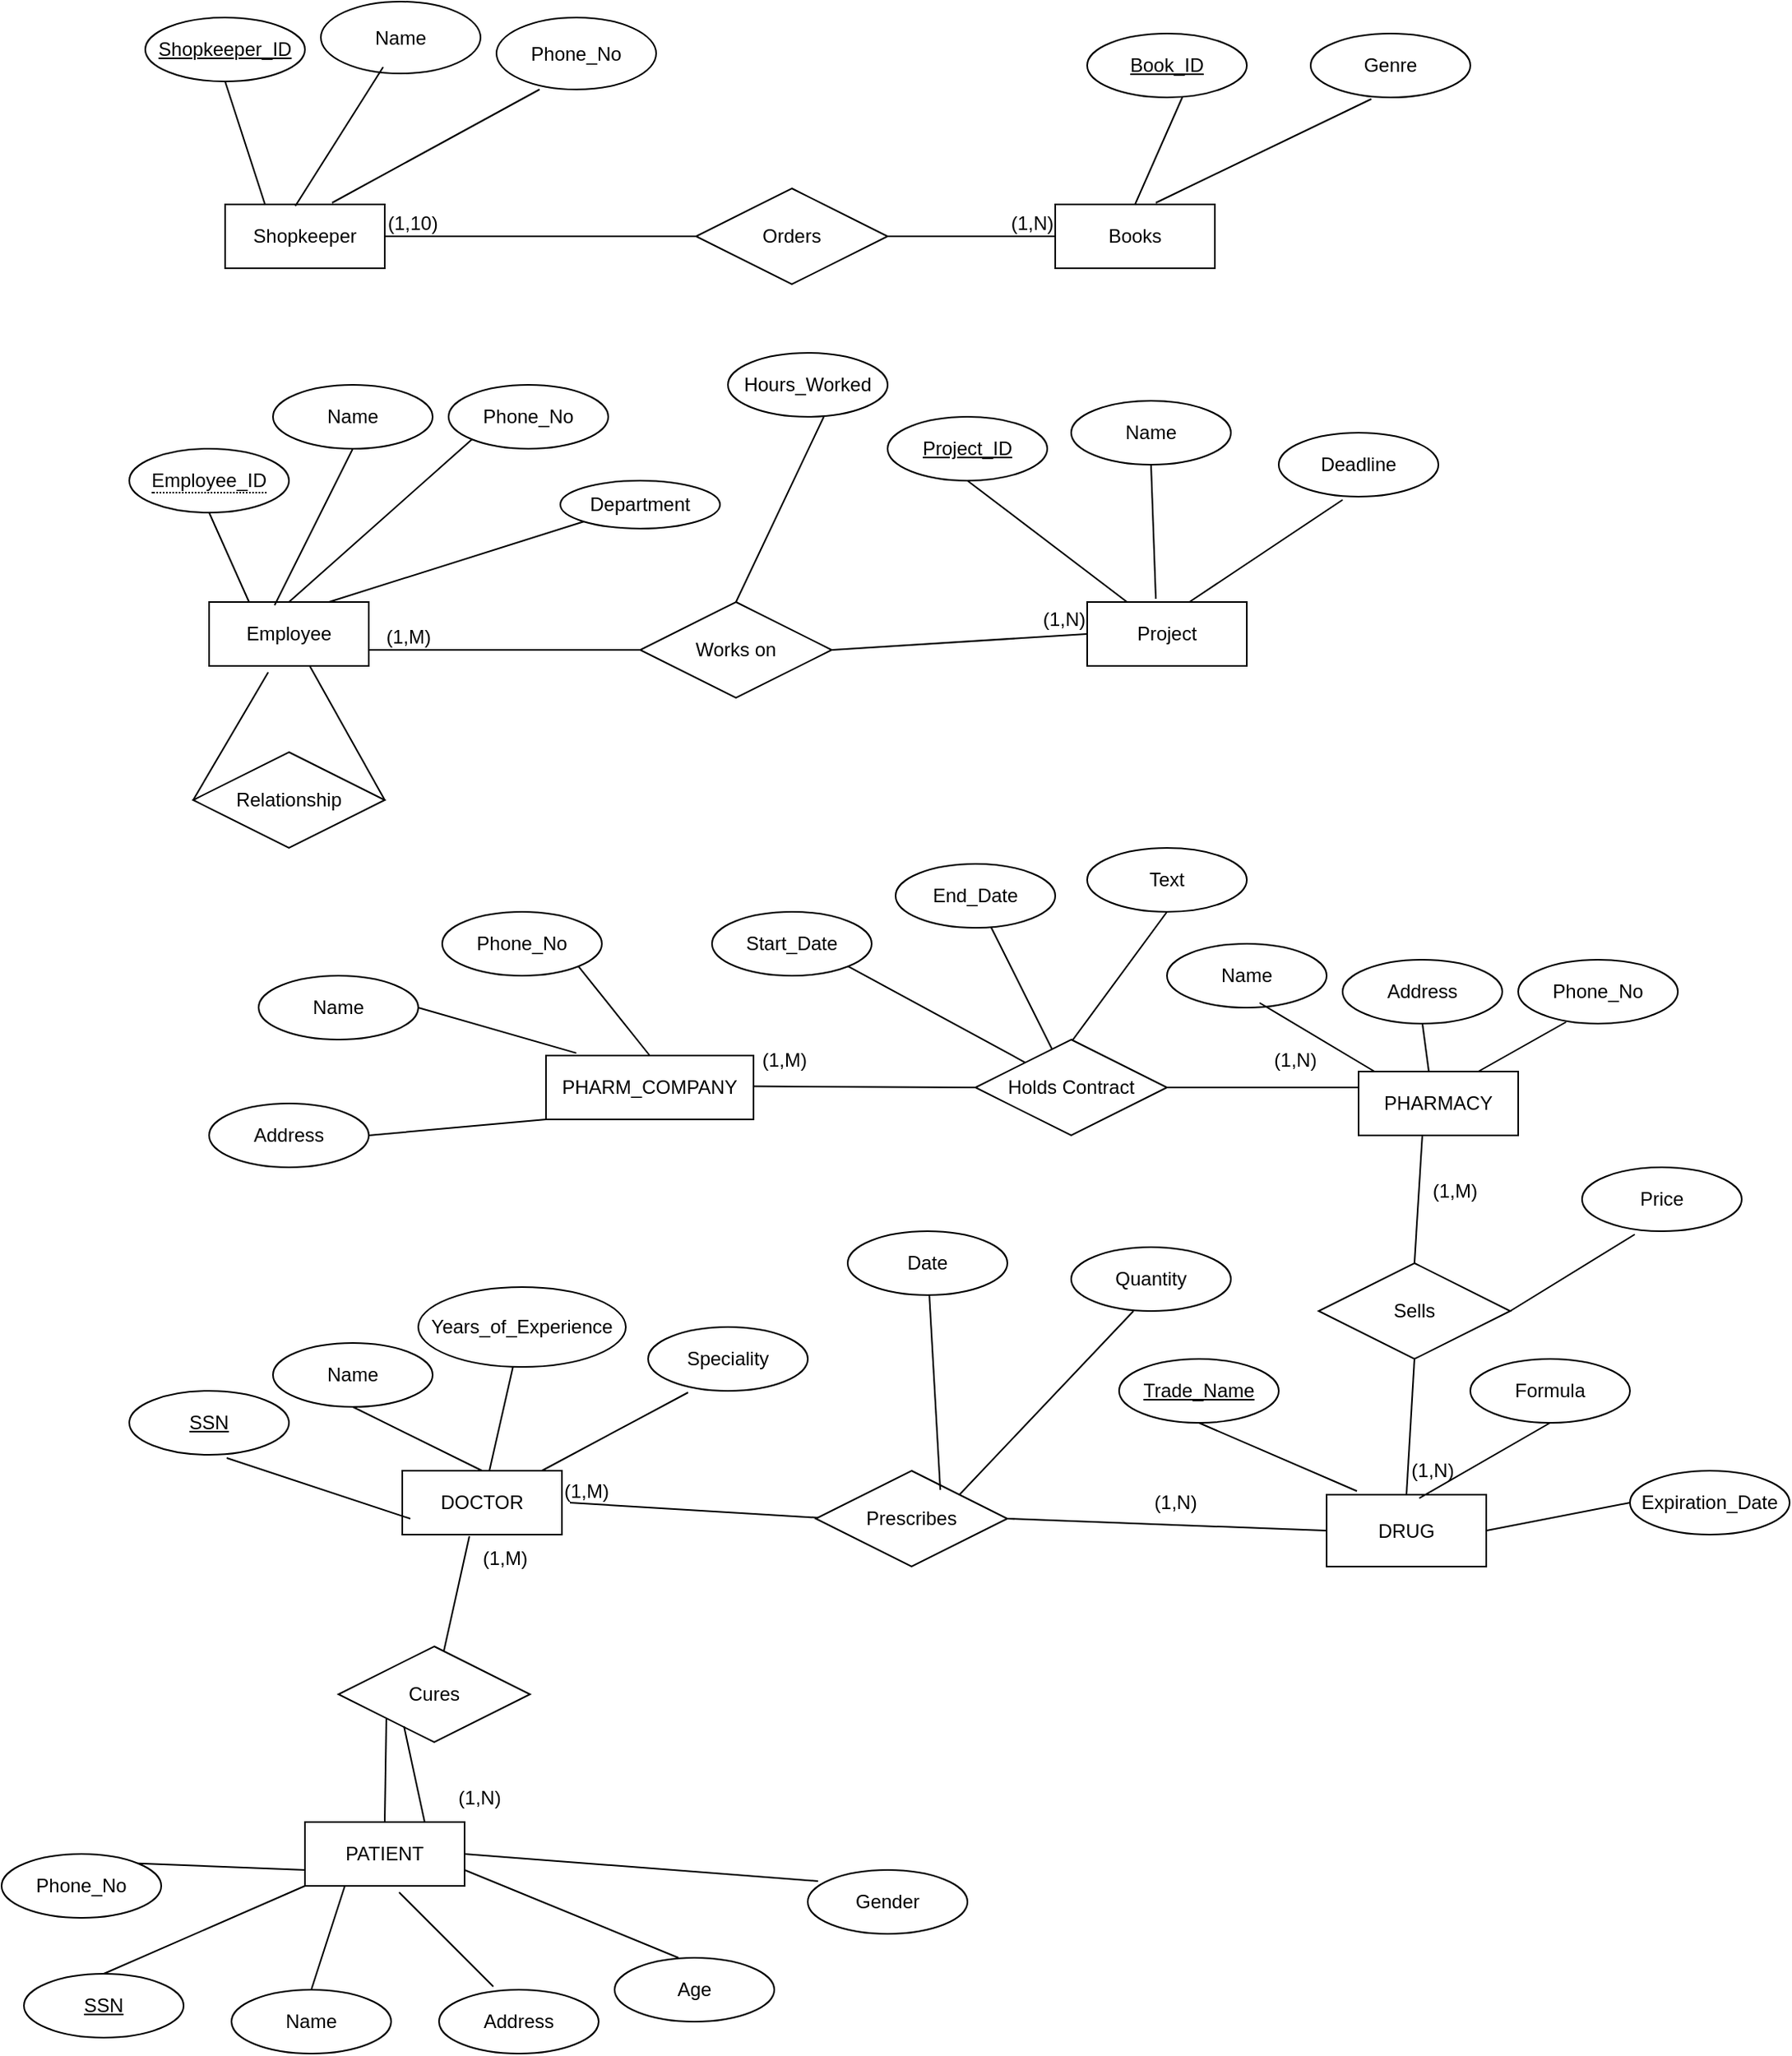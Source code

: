 <mxfile version="26.0.16">
  <diagram id="R2lEEEUBdFMjLlhIrx00" name="Page-1">
    <mxGraphModel dx="2060" dy="1133" grid="1" gridSize="10" guides="1" tooltips="1" connect="1" arrows="1" fold="1" page="1" pageScale="1" pageWidth="850" pageHeight="1100" math="0" shadow="0" extFonts="Permanent Marker^https://fonts.googleapis.com/css?family=Permanent+Marker">
      <root>
        <mxCell id="0" />
        <mxCell id="1" parent="0" />
        <mxCell id="5TAWwWppFLTeb1Iua5rg-2" value="Shopkeeper" style="whiteSpace=wrap;html=1;align=center;" parent="1" vertex="1">
          <mxGeometry x="60" y="167" width="100" height="40" as="geometry" />
        </mxCell>
        <mxCell id="5TAWwWppFLTeb1Iua5rg-3" value="Books" style="whiteSpace=wrap;html=1;align=center;" parent="1" vertex="1">
          <mxGeometry x="580" y="167" width="100" height="40" as="geometry" />
        </mxCell>
        <mxCell id="5TAWwWppFLTeb1Iua5rg-12" value="" style="endArrow=none;html=1;rounded=0;exitX=1;exitY=0.5;exitDx=0;exitDy=0;entryX=0;entryY=0.5;entryDx=0;entryDy=0;" parent="1" source="5TAWwWppFLTeb1Iua5rg-6" target="5TAWwWppFLTeb1Iua5rg-3" edge="1">
          <mxGeometry relative="1" as="geometry">
            <mxPoint x="390" y="57" as="sourcePoint" />
            <mxPoint x="650" y="187" as="targetPoint" />
            <Array as="points" />
          </mxGeometry>
        </mxCell>
        <mxCell id="5TAWwWppFLTeb1Iua5rg-14" value="(1,N)" style="resizable=0;html=1;whiteSpace=wrap;align=right;verticalAlign=bottom;" parent="5TAWwWppFLTeb1Iua5rg-12" connectable="0" vertex="1">
          <mxGeometry x="1" relative="1" as="geometry" />
        </mxCell>
        <mxCell id="5TAWwWppFLTeb1Iua5rg-15" value="" style="endArrow=none;html=1;rounded=0;exitX=1;exitY=0.5;exitDx=0;exitDy=0;entryX=0;entryY=0.5;entryDx=0;entryDy=0;" parent="1" source="5TAWwWppFLTeb1Iua5rg-2" target="5TAWwWppFLTeb1Iua5rg-6" edge="1">
          <mxGeometry relative="1" as="geometry">
            <mxPoint x="170" y="187" as="sourcePoint" />
            <mxPoint x="550" y="187" as="targetPoint" />
            <Array as="points" />
          </mxGeometry>
        </mxCell>
        <mxCell id="5TAWwWppFLTeb1Iua5rg-16" value="(1,10)" style="resizable=0;html=1;whiteSpace=wrap;align=left;verticalAlign=bottom;" parent="5TAWwWppFLTeb1Iua5rg-15" connectable="0" vertex="1">
          <mxGeometry x="-1" relative="1" as="geometry" />
        </mxCell>
        <mxCell id="5TAWwWppFLTeb1Iua5rg-6" value="Orders" style="shape=rhombus;perimeter=rhombusPerimeter;whiteSpace=wrap;html=1;align=center;" parent="1" vertex="1">
          <mxGeometry x="355" y="157" width="120" height="60" as="geometry" />
        </mxCell>
        <mxCell id="5TAWwWppFLTeb1Iua5rg-22" value="Name" style="ellipse;whiteSpace=wrap;html=1;align=center;" parent="1" vertex="1">
          <mxGeometry x="120" y="40" width="100" height="45" as="geometry" />
        </mxCell>
        <mxCell id="5TAWwWppFLTeb1Iua5rg-24" value="Phone_No" style="ellipse;whiteSpace=wrap;html=1;align=center;" parent="1" vertex="1">
          <mxGeometry x="230" y="50" width="100" height="45" as="geometry" />
        </mxCell>
        <mxCell id="5TAWwWppFLTeb1Iua5rg-26" value="Genre" style="ellipse;whiteSpace=wrap;html=1;align=center;" parent="1" vertex="1">
          <mxGeometry x="740" y="60" width="100" height="40" as="geometry" />
        </mxCell>
        <mxCell id="5TAWwWppFLTeb1Iua5rg-29" value="Employee" style="whiteSpace=wrap;html=1;align=center;" parent="1" vertex="1">
          <mxGeometry x="50" y="416" width="100" height="40" as="geometry" />
        </mxCell>
        <mxCell id="5TAWwWppFLTeb1Iua5rg-30" value="Project" style="whiteSpace=wrap;html=1;align=center;" parent="1" vertex="1">
          <mxGeometry x="600" y="416" width="100" height="40" as="geometry" />
        </mxCell>
        <mxCell id="5TAWwWppFLTeb1Iua5rg-32" value="" style="endArrow=none;html=1;rounded=0;exitX=1;exitY=0.5;exitDx=0;exitDy=0;entryX=0;entryY=0.5;entryDx=0;entryDy=0;" parent="1" source="5TAWwWppFLTeb1Iua5rg-34" target="5TAWwWppFLTeb1Iua5rg-30" edge="1">
          <mxGeometry relative="1" as="geometry">
            <mxPoint x="210" y="434.89" as="sourcePoint" />
            <mxPoint x="370" y="434.89" as="targetPoint" />
          </mxGeometry>
        </mxCell>
        <mxCell id="5TAWwWppFLTeb1Iua5rg-33" value="(1,N)" style="resizable=0;html=1;whiteSpace=wrap;align=right;verticalAlign=bottom;" parent="5TAWwWppFLTeb1Iua5rg-32" connectable="0" vertex="1">
          <mxGeometry x="1" relative="1" as="geometry" />
        </mxCell>
        <mxCell id="5TAWwWppFLTeb1Iua5rg-34" value="Works on" style="shape=rhombus;perimeter=rhombusPerimeter;whiteSpace=wrap;html=1;align=center;" parent="1" vertex="1">
          <mxGeometry x="320" y="416" width="120" height="60" as="geometry" />
        </mxCell>
        <mxCell id="5TAWwWppFLTeb1Iua5rg-37" value="&lt;span style=&quot;border-bottom: 1px dotted&quot;&gt;Employee_ID&lt;/span&gt;" style="ellipse;whiteSpace=wrap;html=1;align=center;" parent="1" vertex="1">
          <mxGeometry y="320" width="100" height="40" as="geometry" />
        </mxCell>
        <mxCell id="5TAWwWppFLTeb1Iua5rg-40" value="Name" style="ellipse;whiteSpace=wrap;html=1;align=center;" parent="1" vertex="1">
          <mxGeometry x="90" y="280" width="100" height="40" as="geometry" />
        </mxCell>
        <mxCell id="5TAWwWppFLTeb1Iua5rg-42" value="Phone_No" style="ellipse;whiteSpace=wrap;html=1;align=center;" parent="1" vertex="1">
          <mxGeometry x="200" y="280" width="100" height="40" as="geometry" />
        </mxCell>
        <mxCell id="5TAWwWppFLTeb1Iua5rg-43" value="Department" style="ellipse;whiteSpace=wrap;html=1;align=center;" parent="1" vertex="1">
          <mxGeometry x="270" y="340" width="100" height="30" as="geometry" />
        </mxCell>
        <mxCell id="5TAWwWppFLTeb1Iua5rg-48" value="Name" style="ellipse;whiteSpace=wrap;html=1;align=center;" parent="1" vertex="1">
          <mxGeometry x="590" y="290" width="100" height="40" as="geometry" />
        </mxCell>
        <mxCell id="5TAWwWppFLTeb1Iua5rg-52" value="Deadline" style="ellipse;whiteSpace=wrap;html=1;align=center;" parent="1" vertex="1">
          <mxGeometry x="720" y="310" width="100" height="40" as="geometry" />
        </mxCell>
        <mxCell id="5TAWwWppFLTeb1Iua5rg-54" value="Hours_Worked" style="ellipse;whiteSpace=wrap;html=1;align=center;" parent="1" vertex="1">
          <mxGeometry x="375" y="260" width="100" height="40" as="geometry" />
        </mxCell>
        <mxCell id="5TAWwWppFLTeb1Iua5rg-94" value="" style="endArrow=none;html=1;rounded=0;exitX=0;exitY=0.5;exitDx=0;exitDy=0;entryX=1;entryY=0.75;entryDx=0;entryDy=0;" parent="1" source="5TAWwWppFLTeb1Iua5rg-34" target="5TAWwWppFLTeb1Iua5rg-29" edge="1">
          <mxGeometry relative="1" as="geometry">
            <mxPoint x="450" y="446" as="sourcePoint" />
            <mxPoint x="190" y="460" as="targetPoint" />
          </mxGeometry>
        </mxCell>
        <mxCell id="5TAWwWppFLTeb1Iua5rg-95" value="(1,M)" style="resizable=0;html=1;whiteSpace=wrap;align=right;verticalAlign=bottom;" parent="5TAWwWppFLTeb1Iua5rg-94" connectable="0" vertex="1">
          <mxGeometry x="1" relative="1" as="geometry">
            <mxPoint x="40" as="offset" />
          </mxGeometry>
        </mxCell>
        <mxCell id="IJ8p-ocKVu34j_YwC-Zw-1" value="Shopkeeper_ID" style="ellipse;whiteSpace=wrap;html=1;align=center;fontStyle=4;" vertex="1" parent="1">
          <mxGeometry x="10" y="50" width="100" height="40" as="geometry" />
        </mxCell>
        <mxCell id="IJ8p-ocKVu34j_YwC-Zw-3" value="" style="endArrow=none;html=1;rounded=0;exitX=0.5;exitY=1;exitDx=0;exitDy=0;entryX=0.25;entryY=0;entryDx=0;entryDy=0;" edge="1" parent="1" source="IJ8p-ocKVu34j_YwC-Zw-1" target="5TAWwWppFLTeb1Iua5rg-2">
          <mxGeometry relative="1" as="geometry">
            <mxPoint x="30" y="120" as="sourcePoint" />
            <mxPoint x="190" y="120" as="targetPoint" />
          </mxGeometry>
        </mxCell>
        <mxCell id="IJ8p-ocKVu34j_YwC-Zw-4" value="" style="endArrow=none;html=1;rounded=0;exitX=0.39;exitY=0.911;exitDx=0;exitDy=0;exitPerimeter=0;entryX=0.44;entryY=0.025;entryDx=0;entryDy=0;entryPerimeter=0;" edge="1" parent="1" source="5TAWwWppFLTeb1Iua5rg-22" target="5TAWwWppFLTeb1Iua5rg-2">
          <mxGeometry relative="1" as="geometry">
            <mxPoint x="60" y="350" as="sourcePoint" />
            <mxPoint x="220" y="350" as="targetPoint" />
          </mxGeometry>
        </mxCell>
        <mxCell id="IJ8p-ocKVu34j_YwC-Zw-5" value="" style="endArrow=none;html=1;rounded=0;exitX=0.67;exitY=-0.025;exitDx=0;exitDy=0;exitPerimeter=0;entryX=0.27;entryY=1;entryDx=0;entryDy=0;entryPerimeter=0;" edge="1" parent="1" source="5TAWwWppFLTeb1Iua5rg-2" target="5TAWwWppFLTeb1Iua5rg-24">
          <mxGeometry relative="1" as="geometry">
            <mxPoint x="150" y="150" as="sourcePoint" />
            <mxPoint x="320" y="150" as="targetPoint" />
          </mxGeometry>
        </mxCell>
        <mxCell id="IJ8p-ocKVu34j_YwC-Zw-6" value="" style="endArrow=none;html=1;rounded=0;exitX=0.6;exitY=0.975;exitDx=0;exitDy=0;entryX=0.5;entryY=0;entryDx=0;entryDy=0;exitPerimeter=0;" edge="1" parent="1" source="IJ8p-ocKVu34j_YwC-Zw-7" target="5TAWwWppFLTeb1Iua5rg-3">
          <mxGeometry relative="1" as="geometry">
            <mxPoint x="660" y="110" as="sourcePoint" />
            <mxPoint x="810" y="120" as="targetPoint" />
          </mxGeometry>
        </mxCell>
        <mxCell id="IJ8p-ocKVu34j_YwC-Zw-7" value="Book_ID" style="ellipse;whiteSpace=wrap;html=1;align=center;fontStyle=4;" vertex="1" parent="1">
          <mxGeometry x="600" y="60" width="100" height="40" as="geometry" />
        </mxCell>
        <mxCell id="IJ8p-ocKVu34j_YwC-Zw-8" value="" style="endArrow=none;html=1;rounded=0;exitX=0.63;exitY=-0.025;exitDx=0;exitDy=0;exitPerimeter=0;entryX=0.38;entryY=1.025;entryDx=0;entryDy=0;entryPerimeter=0;" edge="1" parent="1" source="5TAWwWppFLTeb1Iua5rg-3" target="5TAWwWppFLTeb1Iua5rg-26">
          <mxGeometry relative="1" as="geometry">
            <mxPoint x="720" y="160" as="sourcePoint" />
            <mxPoint x="880" y="160" as="targetPoint" />
          </mxGeometry>
        </mxCell>
        <mxCell id="IJ8p-ocKVu34j_YwC-Zw-9" value="Project_ID" style="ellipse;whiteSpace=wrap;html=1;align=center;fontStyle=4;" vertex="1" parent="1">
          <mxGeometry x="475" y="300" width="100" height="40" as="geometry" />
        </mxCell>
        <mxCell id="IJ8p-ocKVu34j_YwC-Zw-10" value="" style="endArrow=none;html=1;rounded=0;exitX=0.5;exitY=1;exitDx=0;exitDy=0;entryX=0.25;entryY=0;entryDx=0;entryDy=0;" edge="1" parent="1" source="IJ8p-ocKVu34j_YwC-Zw-9" target="5TAWwWppFLTeb1Iua5rg-30">
          <mxGeometry relative="1" as="geometry">
            <mxPoint x="510" y="380" as="sourcePoint" />
            <mxPoint x="620" y="410" as="targetPoint" />
          </mxGeometry>
        </mxCell>
        <mxCell id="IJ8p-ocKVu34j_YwC-Zw-11" value="" style="endArrow=none;html=1;rounded=0;exitX=0.5;exitY=0;exitDx=0;exitDy=0;entryX=0.6;entryY=1;entryDx=0;entryDy=0;entryPerimeter=0;" edge="1" parent="1" source="5TAWwWppFLTeb1Iua5rg-34" target="5TAWwWppFLTeb1Iua5rg-54">
          <mxGeometry relative="1" as="geometry">
            <mxPoint x="330" y="390" as="sourcePoint" />
            <mxPoint x="490" y="390" as="targetPoint" />
          </mxGeometry>
        </mxCell>
        <mxCell id="IJ8p-ocKVu34j_YwC-Zw-12" value="" style="endArrow=none;html=1;rounded=0;exitX=0.5;exitY=1;exitDx=0;exitDy=0;entryX=0.25;entryY=0;entryDx=0;entryDy=0;" edge="1" parent="1" source="5TAWwWppFLTeb1Iua5rg-37" target="5TAWwWppFLTeb1Iua5rg-29">
          <mxGeometry relative="1" as="geometry">
            <mxPoint x="60" y="370" as="sourcePoint" />
            <mxPoint x="220" y="370" as="targetPoint" />
          </mxGeometry>
        </mxCell>
        <mxCell id="IJ8p-ocKVu34j_YwC-Zw-13" value="" style="endArrow=none;html=1;rounded=0;exitX=0.41;exitY=0.05;exitDx=0;exitDy=0;exitPerimeter=0;entryX=0.5;entryY=1;entryDx=0;entryDy=0;" edge="1" parent="1" source="5TAWwWppFLTeb1Iua5rg-29" target="5TAWwWppFLTeb1Iua5rg-40">
          <mxGeometry relative="1" as="geometry">
            <mxPoint x="250" y="280" as="sourcePoint" />
            <mxPoint x="410" y="280" as="targetPoint" />
          </mxGeometry>
        </mxCell>
        <mxCell id="IJ8p-ocKVu34j_YwC-Zw-14" value="" style="endArrow=none;html=1;rounded=0;exitX=0.5;exitY=0;exitDx=0;exitDy=0;entryX=0;entryY=1;entryDx=0;entryDy=0;" edge="1" parent="1" source="5TAWwWppFLTeb1Iua5rg-29" target="5TAWwWppFLTeb1Iua5rg-42">
          <mxGeometry relative="1" as="geometry">
            <mxPoint x="130" y="390" as="sourcePoint" />
            <mxPoint x="290" y="390" as="targetPoint" />
          </mxGeometry>
        </mxCell>
        <mxCell id="IJ8p-ocKVu34j_YwC-Zw-15" value="" style="endArrow=none;html=1;rounded=0;exitX=0.75;exitY=0;exitDx=0;exitDy=0;entryX=0;entryY=1;entryDx=0;entryDy=0;" edge="1" parent="1" source="5TAWwWppFLTeb1Iua5rg-29" target="5TAWwWppFLTeb1Iua5rg-43">
          <mxGeometry relative="1" as="geometry">
            <mxPoint x="150" y="410" as="sourcePoint" />
            <mxPoint x="310" y="410" as="targetPoint" />
          </mxGeometry>
        </mxCell>
        <mxCell id="IJ8p-ocKVu34j_YwC-Zw-16" value="Relationship" style="shape=rhombus;perimeter=rhombusPerimeter;whiteSpace=wrap;html=1;align=center;" vertex="1" parent="1">
          <mxGeometry x="40" y="510" width="120" height="60" as="geometry" />
        </mxCell>
        <mxCell id="IJ8p-ocKVu34j_YwC-Zw-17" value="" style="endArrow=none;html=1;rounded=0;exitX=0;exitY=0.5;exitDx=0;exitDy=0;entryX=0.37;entryY=1.1;entryDx=0;entryDy=0;entryPerimeter=0;" edge="1" parent="1" source="IJ8p-ocKVu34j_YwC-Zw-16" target="5TAWwWppFLTeb1Iua5rg-29">
          <mxGeometry relative="1" as="geometry">
            <mxPoint y="490" as="sourcePoint" />
            <mxPoint x="160" y="490" as="targetPoint" />
          </mxGeometry>
        </mxCell>
        <mxCell id="IJ8p-ocKVu34j_YwC-Zw-18" value="" style="endArrow=none;html=1;rounded=0;exitX=1;exitY=0.5;exitDx=0;exitDy=0;entryX=0.63;entryY=1;entryDx=0;entryDy=0;entryPerimeter=0;" edge="1" parent="1" source="IJ8p-ocKVu34j_YwC-Zw-16" target="5TAWwWppFLTeb1Iua5rg-29">
          <mxGeometry relative="1" as="geometry">
            <mxPoint x="100" y="350" as="sourcePoint" />
            <mxPoint x="100" y="350" as="targetPoint" />
          </mxGeometry>
        </mxCell>
        <mxCell id="IJ8p-ocKVu34j_YwC-Zw-19" value="" style="endArrow=none;html=1;rounded=0;entryX=0.43;entryY=-0.05;entryDx=0;entryDy=0;entryPerimeter=0;exitX=0.5;exitY=1;exitDx=0;exitDy=0;" edge="1" parent="1" source="5TAWwWppFLTeb1Iua5rg-48" target="5TAWwWppFLTeb1Iua5rg-30">
          <mxGeometry relative="1" as="geometry">
            <mxPoint x="610" y="370" as="sourcePoint" />
            <mxPoint x="770" y="370" as="targetPoint" />
          </mxGeometry>
        </mxCell>
        <mxCell id="IJ8p-ocKVu34j_YwC-Zw-20" value="" style="endArrow=none;html=1;rounded=0;exitX=0.64;exitY=0;exitDx=0;exitDy=0;exitPerimeter=0;entryX=0.4;entryY=1.05;entryDx=0;entryDy=0;entryPerimeter=0;" edge="1" parent="1" source="5TAWwWppFLTeb1Iua5rg-30" target="5TAWwWppFLTeb1Iua5rg-52">
          <mxGeometry relative="1" as="geometry">
            <mxPoint x="690" y="400" as="sourcePoint" />
            <mxPoint x="840" y="400" as="targetPoint" />
          </mxGeometry>
        </mxCell>
        <mxCell id="IJ8p-ocKVu34j_YwC-Zw-21" value="PATIENT" style="whiteSpace=wrap;html=1;align=center;" vertex="1" parent="1">
          <mxGeometry x="110" y="1180" width="100" height="40" as="geometry" />
        </mxCell>
        <mxCell id="IJ8p-ocKVu34j_YwC-Zw-22" value="SSN" style="ellipse;whiteSpace=wrap;html=1;align=center;fontStyle=4;" vertex="1" parent="1">
          <mxGeometry x="-66" y="1275" width="100" height="40" as="geometry" />
        </mxCell>
        <mxCell id="IJ8p-ocKVu34j_YwC-Zw-23" value="" style="endArrow=none;html=1;rounded=0;exitX=0.5;exitY=0;exitDx=0;exitDy=0;entryX=0;entryY=1;entryDx=0;entryDy=0;" edge="1" parent="1" source="IJ8p-ocKVu34j_YwC-Zw-22" target="IJ8p-ocKVu34j_YwC-Zw-21">
          <mxGeometry relative="1" as="geometry">
            <mxPoint x="-124" y="1255" as="sourcePoint" />
            <mxPoint x="36" y="1255" as="targetPoint" />
          </mxGeometry>
        </mxCell>
        <mxCell id="IJ8p-ocKVu34j_YwC-Zw-24" value="Name" style="ellipse;whiteSpace=wrap;html=1;align=center;" vertex="1" parent="1">
          <mxGeometry x="64" y="1285" width="100" height="40" as="geometry" />
        </mxCell>
        <mxCell id="IJ8p-ocKVu34j_YwC-Zw-25" value="" style="endArrow=none;html=1;rounded=0;exitX=0.5;exitY=0;exitDx=0;exitDy=0;entryX=0.25;entryY=1;entryDx=0;entryDy=0;" edge="1" parent="1" source="IJ8p-ocKVu34j_YwC-Zw-24" target="IJ8p-ocKVu34j_YwC-Zw-21">
          <mxGeometry relative="1" as="geometry">
            <mxPoint x="-14" y="1245" as="sourcePoint" />
            <mxPoint x="146" y="1245" as="targetPoint" />
          </mxGeometry>
        </mxCell>
        <mxCell id="IJ8p-ocKVu34j_YwC-Zw-26" value="Address" style="ellipse;whiteSpace=wrap;html=1;align=center;" vertex="1" parent="1">
          <mxGeometry x="194" y="1285" width="100" height="40" as="geometry" />
        </mxCell>
        <mxCell id="IJ8p-ocKVu34j_YwC-Zw-27" value="" style="endArrow=none;html=1;rounded=0;exitX=0.59;exitY=1.1;exitDx=0;exitDy=0;exitPerimeter=0;entryX=0.34;entryY=-0.05;entryDx=0;entryDy=0;entryPerimeter=0;" edge="1" parent="1" source="IJ8p-ocKVu34j_YwC-Zw-21" target="IJ8p-ocKVu34j_YwC-Zw-26">
          <mxGeometry relative="1" as="geometry">
            <mxPoint x="76" y="1225" as="sourcePoint" />
            <mxPoint x="236" y="1225" as="targetPoint" />
          </mxGeometry>
        </mxCell>
        <mxCell id="IJ8p-ocKVu34j_YwC-Zw-28" value="Age" style="ellipse;whiteSpace=wrap;html=1;align=center;" vertex="1" parent="1">
          <mxGeometry x="304" y="1265" width="100" height="40" as="geometry" />
        </mxCell>
        <mxCell id="IJ8p-ocKVu34j_YwC-Zw-29" value="" style="endArrow=none;html=1;rounded=0;exitX=1;exitY=0.75;exitDx=0;exitDy=0;entryX=0.4;entryY=0;entryDx=0;entryDy=0;entryPerimeter=0;" edge="1" parent="1" source="IJ8p-ocKVu34j_YwC-Zw-21" target="IJ8p-ocKVu34j_YwC-Zw-28">
          <mxGeometry relative="1" as="geometry">
            <mxPoint x="116" y="1195" as="sourcePoint" />
            <mxPoint x="276" y="1195" as="targetPoint" />
          </mxGeometry>
        </mxCell>
        <mxCell id="IJ8p-ocKVu34j_YwC-Zw-31" value="DOCTOR" style="whiteSpace=wrap;html=1;align=center;" vertex="1" parent="1">
          <mxGeometry x="171" y="960" width="100" height="40" as="geometry" />
        </mxCell>
        <mxCell id="IJ8p-ocKVu34j_YwC-Zw-32" value="SSN" style="ellipse;whiteSpace=wrap;html=1;align=center;fontStyle=4;" vertex="1" parent="1">
          <mxGeometry y="910" width="100" height="40" as="geometry" />
        </mxCell>
        <mxCell id="IJ8p-ocKVu34j_YwC-Zw-33" value="" style="endArrow=none;html=1;rounded=0;exitX=0.61;exitY=1.05;exitDx=0;exitDy=0;exitPerimeter=0;" edge="1" parent="1" source="IJ8p-ocKVu34j_YwC-Zw-32">
          <mxGeometry relative="1" as="geometry">
            <mxPoint x="86" y="1100" as="sourcePoint" />
            <mxPoint x="176" y="990" as="targetPoint" />
          </mxGeometry>
        </mxCell>
        <mxCell id="IJ8p-ocKVu34j_YwC-Zw-34" value="Name" style="ellipse;whiteSpace=wrap;html=1;align=center;" vertex="1" parent="1">
          <mxGeometry x="90" y="880" width="100" height="40" as="geometry" />
        </mxCell>
        <mxCell id="IJ8p-ocKVu34j_YwC-Zw-35" value="" style="endArrow=none;html=1;rounded=0;exitX=0.5;exitY=0;exitDx=0;exitDy=0;entryX=0.5;entryY=1;entryDx=0;entryDy=0;" edge="1" parent="1" source="IJ8p-ocKVu34j_YwC-Zw-31" target="IJ8p-ocKVu34j_YwC-Zw-34">
          <mxGeometry relative="1" as="geometry">
            <mxPoint x="196" y="1020" as="sourcePoint" />
            <mxPoint x="356" y="1020" as="targetPoint" />
          </mxGeometry>
        </mxCell>
        <mxCell id="IJ8p-ocKVu34j_YwC-Zw-36" value="Years_of_Experience" style="ellipse;whiteSpace=wrap;html=1;align=center;" vertex="1" parent="1">
          <mxGeometry x="181" y="845" width="130" height="50" as="geometry" />
        </mxCell>
        <mxCell id="IJ8p-ocKVu34j_YwC-Zw-37" value="Speciality" style="ellipse;whiteSpace=wrap;html=1;align=center;" vertex="1" parent="1">
          <mxGeometry x="325" y="870" width="100" height="40" as="geometry" />
        </mxCell>
        <mxCell id="IJ8p-ocKVu34j_YwC-Zw-38" value="" style="endArrow=none;html=1;rounded=0;" edge="1" parent="1" source="IJ8p-ocKVu34j_YwC-Zw-31" target="IJ8p-ocKVu34j_YwC-Zw-36">
          <mxGeometry relative="1" as="geometry">
            <mxPoint x="126" y="1150" as="sourcePoint" />
            <mxPoint x="286" y="1150" as="targetPoint" />
          </mxGeometry>
        </mxCell>
        <mxCell id="IJ8p-ocKVu34j_YwC-Zw-40" value="Name" style="ellipse;whiteSpace=wrap;html=1;align=center;" vertex="1" parent="1">
          <mxGeometry x="650" y="630" width="100" height="40" as="geometry" />
        </mxCell>
        <mxCell id="IJ8p-ocKVu34j_YwC-Zw-41" value="Address" style="ellipse;whiteSpace=wrap;html=1;align=center;" vertex="1" parent="1">
          <mxGeometry x="760" y="640" width="100" height="40" as="geometry" />
        </mxCell>
        <mxCell id="IJ8p-ocKVu34j_YwC-Zw-42" value="Phone_No" style="ellipse;whiteSpace=wrap;html=1;align=center;" vertex="1" parent="1">
          <mxGeometry x="870" y="640" width="100" height="40" as="geometry" />
        </mxCell>
        <mxCell id="IJ8p-ocKVu34j_YwC-Zw-43" value="" style="endArrow=none;html=1;rounded=0;exitX=0.44;exitY=0;exitDx=0;exitDy=0;entryX=0.5;entryY=1;entryDx=0;entryDy=0;exitPerimeter=0;" edge="1" parent="1" source="IJ8p-ocKVu34j_YwC-Zw-39" target="IJ8p-ocKVu34j_YwC-Zw-41">
          <mxGeometry relative="1" as="geometry">
            <mxPoint x="550" y="860" as="sourcePoint" />
            <mxPoint x="710" y="860" as="targetPoint" />
            <Array as="points" />
          </mxGeometry>
        </mxCell>
        <mxCell id="IJ8p-ocKVu34j_YwC-Zw-44" value="" style="endArrow=none;html=1;rounded=0;exitX=0.58;exitY=0.925;exitDx=0;exitDy=0;exitPerimeter=0;entryX=0.1;entryY=0;entryDx=0;entryDy=0;entryPerimeter=0;" edge="1" parent="1" source="IJ8p-ocKVu34j_YwC-Zw-40" target="IJ8p-ocKVu34j_YwC-Zw-39">
          <mxGeometry relative="1" as="geometry">
            <mxPoint x="680" y="780" as="sourcePoint" />
            <mxPoint x="840" y="780" as="targetPoint" />
          </mxGeometry>
        </mxCell>
        <mxCell id="IJ8p-ocKVu34j_YwC-Zw-45" value="" style="endArrow=none;html=1;rounded=0;exitX=0.75;exitY=0;exitDx=0;exitDy=0;entryX=0.3;entryY=0.975;entryDx=0;entryDy=0;entryPerimeter=0;" edge="1" parent="1" source="IJ8p-ocKVu34j_YwC-Zw-39" target="IJ8p-ocKVu34j_YwC-Zw-42">
          <mxGeometry relative="1" as="geometry">
            <mxPoint x="860" y="770" as="sourcePoint" />
            <mxPoint x="950" y="770" as="targetPoint" />
          </mxGeometry>
        </mxCell>
        <mxCell id="IJ8p-ocKVu34j_YwC-Zw-46" value="DRUG" style="whiteSpace=wrap;html=1;align=center;" vertex="1" parent="1">
          <mxGeometry x="750" y="975" width="100" height="45" as="geometry" />
        </mxCell>
        <mxCell id="IJ8p-ocKVu34j_YwC-Zw-48" value="Formula" style="ellipse;whiteSpace=wrap;html=1;align=center;" vertex="1" parent="1">
          <mxGeometry x="840" y="890" width="100" height="40" as="geometry" />
        </mxCell>
        <mxCell id="IJ8p-ocKVu34j_YwC-Zw-50" value="" style="endArrow=none;html=1;rounded=0;exitX=0.5;exitY=1;exitDx=0;exitDy=0;entryX=0.19;entryY=-0.05;entryDx=0;entryDy=0;entryPerimeter=0;" edge="1" parent="1" source="IJ8p-ocKVu34j_YwC-Zw-59" target="IJ8p-ocKVu34j_YwC-Zw-46">
          <mxGeometry relative="1" as="geometry">
            <mxPoint x="540" y="916" as="sourcePoint" />
            <mxPoint x="650" y="950" as="targetPoint" />
          </mxGeometry>
        </mxCell>
        <mxCell id="IJ8p-ocKVu34j_YwC-Zw-51" value="" style="endArrow=none;html=1;rounded=0;exitX=0.58;exitY=0.05;exitDx=0;exitDy=0;exitPerimeter=0;entryX=0.5;entryY=1;entryDx=0;entryDy=0;" edge="1" parent="1" source="IJ8p-ocKVu34j_YwC-Zw-46" target="IJ8p-ocKVu34j_YwC-Zw-48">
          <mxGeometry relative="1" as="geometry">
            <mxPoint x="680" y="950" as="sourcePoint" />
            <mxPoint x="840" y="950" as="targetPoint" />
          </mxGeometry>
        </mxCell>
        <mxCell id="IJ8p-ocKVu34j_YwC-Zw-52" value="PHARM_COMPANY" style="whiteSpace=wrap;html=1;align=center;" vertex="1" parent="1">
          <mxGeometry x="261" y="700" width="130" height="40" as="geometry" />
        </mxCell>
        <mxCell id="IJ8p-ocKVu34j_YwC-Zw-53" value="End_Date" style="ellipse;whiteSpace=wrap;html=1;align=center;" vertex="1" parent="1">
          <mxGeometry x="480" y="580" width="100" height="40" as="geometry" />
        </mxCell>
        <mxCell id="IJ8p-ocKVu34j_YwC-Zw-54" value="Text" style="ellipse;whiteSpace=wrap;html=1;align=center;" vertex="1" parent="1">
          <mxGeometry x="600" y="570" width="100" height="40" as="geometry" />
        </mxCell>
        <mxCell id="IJ8p-ocKVu34j_YwC-Zw-55" value="Start_Date" style="ellipse;whiteSpace=wrap;html=1;align=center;" vertex="1" parent="1">
          <mxGeometry x="365" y="610" width="100" height="40" as="geometry" />
        </mxCell>
        <mxCell id="IJ8p-ocKVu34j_YwC-Zw-56" value="" style="endArrow=none;html=1;rounded=0;exitX=1;exitY=1;exitDx=0;exitDy=0;" edge="1" parent="1" source="IJ8p-ocKVu34j_YwC-Zw-55" target="IJ8p-ocKVu34j_YwC-Zw-85">
          <mxGeometry relative="1" as="geometry">
            <mxPoint x="314" y="770" as="sourcePoint" />
            <mxPoint x="504" y="730" as="targetPoint" />
          </mxGeometry>
        </mxCell>
        <mxCell id="IJ8p-ocKVu34j_YwC-Zw-57" value="" style="endArrow=none;html=1;rounded=0;exitX=0.608;exitY=0.025;exitDx=0;exitDy=0;exitPerimeter=0;entryX=0.5;entryY=1;entryDx=0;entryDy=0;" edge="1" parent="1" target="IJ8p-ocKVu34j_YwC-Zw-54">
          <mxGeometry relative="1" as="geometry">
            <mxPoint x="583.04" y="701" as="sourcePoint" />
            <mxPoint x="744" y="690" as="targetPoint" />
            <Array as="points" />
          </mxGeometry>
        </mxCell>
        <mxCell id="IJ8p-ocKVu34j_YwC-Zw-58" value="" style="endArrow=none;html=1;rounded=0;" edge="1" parent="1" source="IJ8p-ocKVu34j_YwC-Zw-53" target="IJ8p-ocKVu34j_YwC-Zw-85">
          <mxGeometry relative="1" as="geometry">
            <mxPoint x="494" y="680" as="sourcePoint" />
            <mxPoint x="557.95" y="698.0" as="targetPoint" />
          </mxGeometry>
        </mxCell>
        <mxCell id="IJ8p-ocKVu34j_YwC-Zw-59" value="Trade_Name" style="ellipse;whiteSpace=wrap;html=1;align=center;fontStyle=4;" vertex="1" parent="1">
          <mxGeometry x="620" y="890" width="100" height="40" as="geometry" />
        </mxCell>
        <mxCell id="IJ8p-ocKVu34j_YwC-Zw-61" value="" style="endArrow=none;html=1;rounded=0;entryX=0.25;entryY=1.025;entryDx=0;entryDy=0;entryPerimeter=0;" edge="1" parent="1" source="IJ8p-ocKVu34j_YwC-Zw-31" target="IJ8p-ocKVu34j_YwC-Zw-37">
          <mxGeometry relative="1" as="geometry">
            <mxPoint x="246" y="1010" as="sourcePoint" />
            <mxPoint x="406" y="1010" as="targetPoint" />
          </mxGeometry>
        </mxCell>
        <mxCell id="IJ8p-ocKVu34j_YwC-Zw-62" value="Cures" style="shape=rhombus;perimeter=rhombusPerimeter;whiteSpace=wrap;html=1;align=center;" vertex="1" parent="1">
          <mxGeometry x="131" y="1070" width="120" height="60" as="geometry" />
        </mxCell>
        <mxCell id="IJ8p-ocKVu34j_YwC-Zw-63" value="" style="endArrow=none;html=1;rounded=0;exitX=0.5;exitY=0;exitDx=0;exitDy=0;entryX=0;entryY=1;entryDx=0;entryDy=0;" edge="1" parent="1" source="IJ8p-ocKVu34j_YwC-Zw-21" target="IJ8p-ocKVu34j_YwC-Zw-62">
          <mxGeometry relative="1" as="geometry">
            <mxPoint x="86" y="1130" as="sourcePoint" />
            <mxPoint x="246" y="1130" as="targetPoint" />
          </mxGeometry>
        </mxCell>
        <mxCell id="IJ8p-ocKVu34j_YwC-Zw-64" value="" style="endArrow=none;html=1;rounded=0;entryX=0.42;entryY=1.025;entryDx=0;entryDy=0;entryPerimeter=0;" edge="1" parent="1" source="IJ8p-ocKVu34j_YwC-Zw-62" target="IJ8p-ocKVu34j_YwC-Zw-31">
          <mxGeometry relative="1" as="geometry">
            <mxPoint x="216" y="1090" as="sourcePoint" />
            <mxPoint x="376" y="1090" as="targetPoint" />
          </mxGeometry>
        </mxCell>
        <mxCell id="IJ8p-ocKVu34j_YwC-Zw-65" value="(1,M)" style="text;html=1;align=center;verticalAlign=middle;resizable=0;points=[];autosize=1;strokeColor=none;fillColor=none;" vertex="1" parent="1">
          <mxGeometry x="210" y="1000" width="50" height="30" as="geometry" />
        </mxCell>
        <mxCell id="IJ8p-ocKVu34j_YwC-Zw-66" value="" style="endArrow=none;html=1;rounded=0;exitX=0.75;exitY=0;exitDx=0;exitDy=0;entryX=0.342;entryY=0.833;entryDx=0;entryDy=0;entryPerimeter=0;" edge="1" parent="1" source="IJ8p-ocKVu34j_YwC-Zw-21" target="IJ8p-ocKVu34j_YwC-Zw-62">
          <mxGeometry relative="1" as="geometry">
            <mxPoint x="266" y="1100" as="sourcePoint" />
            <mxPoint x="426" y="1100" as="targetPoint" />
          </mxGeometry>
        </mxCell>
        <mxCell id="IJ8p-ocKVu34j_YwC-Zw-67" value="(1,N)" style="text;html=1;align=center;verticalAlign=middle;resizable=0;points=[];autosize=1;strokeColor=none;fillColor=none;" vertex="1" parent="1">
          <mxGeometry x="194" y="1150" width="50" height="30" as="geometry" />
        </mxCell>
        <mxCell id="IJ8p-ocKVu34j_YwC-Zw-68" value="" style="endArrow=none;html=1;rounded=0;entryX=0.058;entryY=0.533;entryDx=0;entryDy=0;entryPerimeter=0;" edge="1" parent="1">
          <mxGeometry relative="1" as="geometry">
            <mxPoint x="276" y="980" as="sourcePoint" />
            <mxPoint x="472.96" y="991.98" as="targetPoint" />
          </mxGeometry>
        </mxCell>
        <mxCell id="IJ8p-ocKVu34j_YwC-Zw-69" value="Prescribes" style="shape=rhombus;perimeter=rhombusPerimeter;whiteSpace=wrap;html=1;align=center;" vertex="1" parent="1">
          <mxGeometry x="430" y="960" width="120" height="60" as="geometry" />
        </mxCell>
        <mxCell id="IJ8p-ocKVu34j_YwC-Zw-70" value="" style="endArrow=none;html=1;rounded=0;exitX=1;exitY=0.5;exitDx=0;exitDy=0;entryX=0;entryY=0.5;entryDx=0;entryDy=0;" edge="1" parent="1" source="IJ8p-ocKVu34j_YwC-Zw-69" target="IJ8p-ocKVu34j_YwC-Zw-46">
          <mxGeometry relative="1" as="geometry">
            <mxPoint x="520" y="1100" as="sourcePoint" />
            <mxPoint x="680" y="1100" as="targetPoint" />
          </mxGeometry>
        </mxCell>
        <mxCell id="IJ8p-ocKVu34j_YwC-Zw-72" value="Date" style="ellipse;whiteSpace=wrap;html=1;align=center;" vertex="1" parent="1">
          <mxGeometry x="450" y="810" width="100" height="40" as="geometry" />
        </mxCell>
        <mxCell id="IJ8p-ocKVu34j_YwC-Zw-73" value="Quantity" style="ellipse;whiteSpace=wrap;html=1;align=center;" vertex="1" parent="1">
          <mxGeometry x="590" y="820" width="100" height="40" as="geometry" />
        </mxCell>
        <mxCell id="IJ8p-ocKVu34j_YwC-Zw-74" value="" style="endArrow=none;html=1;rounded=0;exitX=0.65;exitY=0.2;exitDx=0;exitDy=0;exitPerimeter=0;" edge="1" parent="1" source="IJ8p-ocKVu34j_YwC-Zw-69" target="IJ8p-ocKVu34j_YwC-Zw-72">
          <mxGeometry relative="1" as="geometry">
            <mxPoint x="450" y="950" as="sourcePoint" />
            <mxPoint x="610" y="950" as="targetPoint" />
          </mxGeometry>
        </mxCell>
        <mxCell id="IJ8p-ocKVu34j_YwC-Zw-75" value="" style="endArrow=none;html=1;rounded=0;exitX=1;exitY=0;exitDx=0;exitDy=0;entryX=0.39;entryY=1;entryDx=0;entryDy=0;entryPerimeter=0;" edge="1" parent="1" source="IJ8p-ocKVu34j_YwC-Zw-69" target="IJ8p-ocKVu34j_YwC-Zw-73">
          <mxGeometry relative="1" as="geometry">
            <mxPoint x="490" y="960" as="sourcePoint" />
            <mxPoint x="650" y="960" as="targetPoint" />
          </mxGeometry>
        </mxCell>
        <mxCell id="IJ8p-ocKVu34j_YwC-Zw-76" value="(1,M)" style="text;html=1;align=center;verticalAlign=middle;resizable=0;points=[];autosize=1;strokeColor=none;fillColor=none;" vertex="1" parent="1">
          <mxGeometry x="261" y="958" width="50" height="30" as="geometry" />
        </mxCell>
        <mxCell id="IJ8p-ocKVu34j_YwC-Zw-77" value="(1,N)" style="text;html=1;align=center;verticalAlign=middle;resizable=0;points=[];autosize=1;strokeColor=none;fillColor=none;" vertex="1" parent="1">
          <mxGeometry x="630" y="965" width="50" height="30" as="geometry" />
        </mxCell>
        <mxCell id="IJ8p-ocKVu34j_YwC-Zw-78" value="" style="endArrow=none;html=1;rounded=0;exitX=0.5;exitY=0;exitDx=0;exitDy=0;entryX=0.5;entryY=1;entryDx=0;entryDy=0;" edge="1" parent="1" source="IJ8p-ocKVu34j_YwC-Zw-46" target="IJ8p-ocKVu34j_YwC-Zw-79">
          <mxGeometry relative="1" as="geometry">
            <mxPoint x="730" y="1040" as="sourcePoint" />
            <mxPoint x="760" y="1050" as="targetPoint" />
          </mxGeometry>
        </mxCell>
        <mxCell id="IJ8p-ocKVu34j_YwC-Zw-79" value="Sells" style="shape=rhombus;perimeter=rhombusPerimeter;whiteSpace=wrap;html=1;align=center;" vertex="1" parent="1">
          <mxGeometry x="745" y="830" width="120" height="60" as="geometry" />
        </mxCell>
        <mxCell id="IJ8p-ocKVu34j_YwC-Zw-80" value="Price" style="ellipse;whiteSpace=wrap;html=1;align=center;" vertex="1" parent="1">
          <mxGeometry x="910" y="770" width="100" height="40" as="geometry" />
        </mxCell>
        <mxCell id="IJ8p-ocKVu34j_YwC-Zw-81" value="" style="endArrow=none;html=1;rounded=0;exitX=1;exitY=0.5;exitDx=0;exitDy=0;entryX=0.33;entryY=1.05;entryDx=0;entryDy=0;entryPerimeter=0;" edge="1" parent="1" source="IJ8p-ocKVu34j_YwC-Zw-79" target="IJ8p-ocKVu34j_YwC-Zw-80">
          <mxGeometry relative="1" as="geometry">
            <mxPoint x="800" y="1060" as="sourcePoint" />
            <mxPoint x="934" y="820" as="targetPoint" />
          </mxGeometry>
        </mxCell>
        <mxCell id="IJ8p-ocKVu34j_YwC-Zw-82" value="" style="endArrow=none;html=1;rounded=0;exitX=0.4;exitY=0.975;exitDx=0;exitDy=0;exitPerimeter=0;entryX=0.5;entryY=0;entryDx=0;entryDy=0;" edge="1" parent="1" source="IJ8p-ocKVu34j_YwC-Zw-39" target="IJ8p-ocKVu34j_YwC-Zw-79">
          <mxGeometry relative="1" as="geometry">
            <mxPoint x="740" y="780" as="sourcePoint" />
            <mxPoint x="900" y="780" as="targetPoint" />
          </mxGeometry>
        </mxCell>
        <mxCell id="IJ8p-ocKVu34j_YwC-Zw-83" value="(1,N)" style="text;html=1;align=center;verticalAlign=middle;resizable=0;points=[];autosize=1;strokeColor=none;fillColor=none;" vertex="1" parent="1">
          <mxGeometry x="791" y="945" width="50" height="30" as="geometry" />
        </mxCell>
        <mxCell id="IJ8p-ocKVu34j_YwC-Zw-84" value="(1,M)" style="text;html=1;align=center;verticalAlign=middle;resizable=0;points=[];autosize=1;strokeColor=none;fillColor=none;" vertex="1" parent="1">
          <mxGeometry x="805" y="770" width="50" height="30" as="geometry" />
        </mxCell>
        <mxCell id="IJ8p-ocKVu34j_YwC-Zw-85" value="Holds Contract" style="shape=rhombus;perimeter=rhombusPerimeter;whiteSpace=wrap;html=1;align=center;" vertex="1" parent="1">
          <mxGeometry x="530" y="690" width="120" height="60" as="geometry" />
        </mxCell>
        <mxCell id="IJ8p-ocKVu34j_YwC-Zw-86" value="" style="endArrow=none;html=1;rounded=0;entryX=0;entryY=0.5;entryDx=0;entryDy=0;" edge="1" parent="1" target="IJ8p-ocKVu34j_YwC-Zw-85">
          <mxGeometry relative="1" as="geometry">
            <mxPoint x="391" y="719.29" as="sourcePoint" />
            <mxPoint x="551" y="719.29" as="targetPoint" />
          </mxGeometry>
        </mxCell>
        <mxCell id="IJ8p-ocKVu34j_YwC-Zw-87" value="" style="endArrow=none;html=1;rounded=0;" edge="1" parent="1" source="IJ8p-ocKVu34j_YwC-Zw-39">
          <mxGeometry relative="1" as="geometry">
            <mxPoint x="660" y="730" as="sourcePoint" />
            <mxPoint x="820" y="730" as="targetPoint" />
          </mxGeometry>
        </mxCell>
        <mxCell id="IJ8p-ocKVu34j_YwC-Zw-88" value="" style="endArrow=none;html=1;rounded=0;exitX=1;exitY=0.5;exitDx=0;exitDy=0;entryX=0.05;entryY=0.25;entryDx=0;entryDy=0;entryPerimeter=0;" edge="1" parent="1" source="IJ8p-ocKVu34j_YwC-Zw-85" target="IJ8p-ocKVu34j_YwC-Zw-39">
          <mxGeometry relative="1" as="geometry">
            <mxPoint x="660" y="730" as="sourcePoint" />
            <mxPoint x="780" y="730" as="targetPoint" />
          </mxGeometry>
        </mxCell>
        <mxCell id="IJ8p-ocKVu34j_YwC-Zw-39" value="PHARMACY" style="whiteSpace=wrap;html=1;align=center;" vertex="1" parent="1">
          <mxGeometry x="770" y="710" width="100" height="40" as="geometry" />
        </mxCell>
        <mxCell id="IJ8p-ocKVu34j_YwC-Zw-89" value="(1,M)" style="text;html=1;align=center;verticalAlign=middle;resizable=0;points=[];autosize=1;strokeColor=none;fillColor=none;" vertex="1" parent="1">
          <mxGeometry x="385" y="688" width="50" height="30" as="geometry" />
        </mxCell>
        <mxCell id="IJ8p-ocKVu34j_YwC-Zw-90" value="(1,N)" style="text;html=1;align=center;verticalAlign=middle;resizable=0;points=[];autosize=1;strokeColor=none;fillColor=none;" vertex="1" parent="1">
          <mxGeometry x="705" y="688" width="50" height="30" as="geometry" />
        </mxCell>
        <mxCell id="IJ8p-ocKVu34j_YwC-Zw-93" value="Gender" style="ellipse;whiteSpace=wrap;html=1;align=center;" vertex="1" parent="1">
          <mxGeometry x="425" y="1210" width="100" height="40" as="geometry" />
        </mxCell>
        <mxCell id="IJ8p-ocKVu34j_YwC-Zw-94" value="" style="endArrow=none;html=1;rounded=0;exitX=1;exitY=0.5;exitDx=0;exitDy=0;entryX=0.064;entryY=0.175;entryDx=0;entryDy=0;entryPerimeter=0;" edge="1" parent="1" source="IJ8p-ocKVu34j_YwC-Zw-21" target="IJ8p-ocKVu34j_YwC-Zw-93">
          <mxGeometry relative="1" as="geometry">
            <mxPoint x="260" y="1150" as="sourcePoint" />
            <mxPoint x="420" y="1150" as="targetPoint" />
          </mxGeometry>
        </mxCell>
        <mxCell id="IJ8p-ocKVu34j_YwC-Zw-95" value="Expiration_Date" style="ellipse;whiteSpace=wrap;html=1;align=center;" vertex="1" parent="1">
          <mxGeometry x="940" y="960" width="100" height="40" as="geometry" />
        </mxCell>
        <mxCell id="IJ8p-ocKVu34j_YwC-Zw-96" value="" style="endArrow=none;html=1;rounded=0;exitX=1;exitY=0.5;exitDx=0;exitDy=0;entryX=0;entryY=0.5;entryDx=0;entryDy=0;" edge="1" parent="1" source="IJ8p-ocKVu34j_YwC-Zw-46" target="IJ8p-ocKVu34j_YwC-Zw-95">
          <mxGeometry relative="1" as="geometry">
            <mxPoint x="860" y="1000" as="sourcePoint" />
            <mxPoint x="1020" y="1000" as="targetPoint" />
          </mxGeometry>
        </mxCell>
        <mxCell id="IJ8p-ocKVu34j_YwC-Zw-97" value="Phone_No" style="ellipse;whiteSpace=wrap;html=1;align=center;" vertex="1" parent="1">
          <mxGeometry x="-80" y="1200" width="100" height="40" as="geometry" />
        </mxCell>
        <mxCell id="IJ8p-ocKVu34j_YwC-Zw-98" value="" style="endArrow=none;html=1;rounded=0;exitX=1;exitY=0;exitDx=0;exitDy=0;entryX=0;entryY=0.75;entryDx=0;entryDy=0;" edge="1" parent="1" source="IJ8p-ocKVu34j_YwC-Zw-97" target="IJ8p-ocKVu34j_YwC-Zw-21">
          <mxGeometry relative="1" as="geometry">
            <mxPoint x="50" y="1180" as="sourcePoint" />
            <mxPoint x="210" y="1180" as="targetPoint" />
          </mxGeometry>
        </mxCell>
        <mxCell id="IJ8p-ocKVu34j_YwC-Zw-99" value="Name" style="ellipse;whiteSpace=wrap;html=1;align=center;" vertex="1" parent="1">
          <mxGeometry x="81" y="650" width="100" height="40" as="geometry" />
        </mxCell>
        <mxCell id="IJ8p-ocKVu34j_YwC-Zw-100" value="Phone_No" style="ellipse;whiteSpace=wrap;html=1;align=center;" vertex="1" parent="1">
          <mxGeometry x="196" y="610" width="100" height="40" as="geometry" />
        </mxCell>
        <mxCell id="IJ8p-ocKVu34j_YwC-Zw-102" value="Address" style="ellipse;whiteSpace=wrap;html=1;align=center;" vertex="1" parent="1">
          <mxGeometry x="50" y="730" width="100" height="40" as="geometry" />
        </mxCell>
        <mxCell id="IJ8p-ocKVu34j_YwC-Zw-103" value="" style="endArrow=none;html=1;rounded=0;exitX=1;exitY=1;exitDx=0;exitDy=0;entryX=0.5;entryY=0;entryDx=0;entryDy=0;" edge="1" parent="1" source="IJ8p-ocKVu34j_YwC-Zw-100" target="IJ8p-ocKVu34j_YwC-Zw-52">
          <mxGeometry relative="1" as="geometry">
            <mxPoint x="140" y="830" as="sourcePoint" />
            <mxPoint x="300" y="830" as="targetPoint" />
          </mxGeometry>
        </mxCell>
        <mxCell id="IJ8p-ocKVu34j_YwC-Zw-104" value="" style="endArrow=none;html=1;rounded=0;entryX=0;entryY=1;entryDx=0;entryDy=0;exitX=1;exitY=0.5;exitDx=0;exitDy=0;" edge="1" parent="1" source="IJ8p-ocKVu34j_YwC-Zw-102" target="IJ8p-ocKVu34j_YwC-Zw-52">
          <mxGeometry relative="1" as="geometry">
            <mxPoint x="160" y="750" as="sourcePoint" />
            <mxPoint x="315" y="750" as="targetPoint" />
          </mxGeometry>
        </mxCell>
        <mxCell id="IJ8p-ocKVu34j_YwC-Zw-105" value="" style="endArrow=none;html=1;rounded=0;exitX=1;exitY=0.5;exitDx=0;exitDy=0;entryX=0.146;entryY=-0.039;entryDx=0;entryDy=0;entryPerimeter=0;" edge="1" parent="1" source="IJ8p-ocKVu34j_YwC-Zw-99" target="IJ8p-ocKVu34j_YwC-Zw-52">
          <mxGeometry relative="1" as="geometry">
            <mxPoint x="190" y="680" as="sourcePoint" />
            <mxPoint x="350" y="680" as="targetPoint" />
          </mxGeometry>
        </mxCell>
      </root>
    </mxGraphModel>
  </diagram>
</mxfile>
